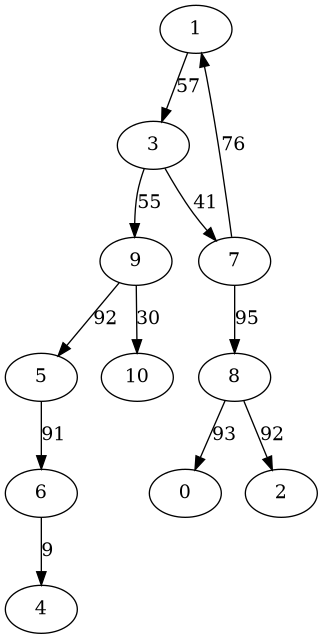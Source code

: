 @startuml
digraph G {
	1 -> 3 [label = 57]
	3 -> 7 [label = 41]
	3 -> 9 [label = 55]
	7 -> 8 [label = 95]
	7 -> 1 [label = 76]
	8 -> 2 [label = 92]
	8 -> 0 [label = 93]
	9 -> 5 [label = 92]
	9 -> 10 [label = 30]
	5 -> 6 [label = 91]
	6 -> 4 [label = 9]
}
@enduml

@startuml
digraph G {
	1 -> 3 [label = 57]
	3 -> 7 [label = 41]
	3 -> 9 [label = 55]
	7 -> 8 [label = 95]
	7 -> 1 [label = 76]
	8 -> 2 [label = 92]
	8 -> 0 [label = 93]
	9 -> 5 [label = 92]
	9 -> 10 [label = 30]
	5 -> 6 [label = 91]
	6 -> 4 [label = 9]
}
@enduml